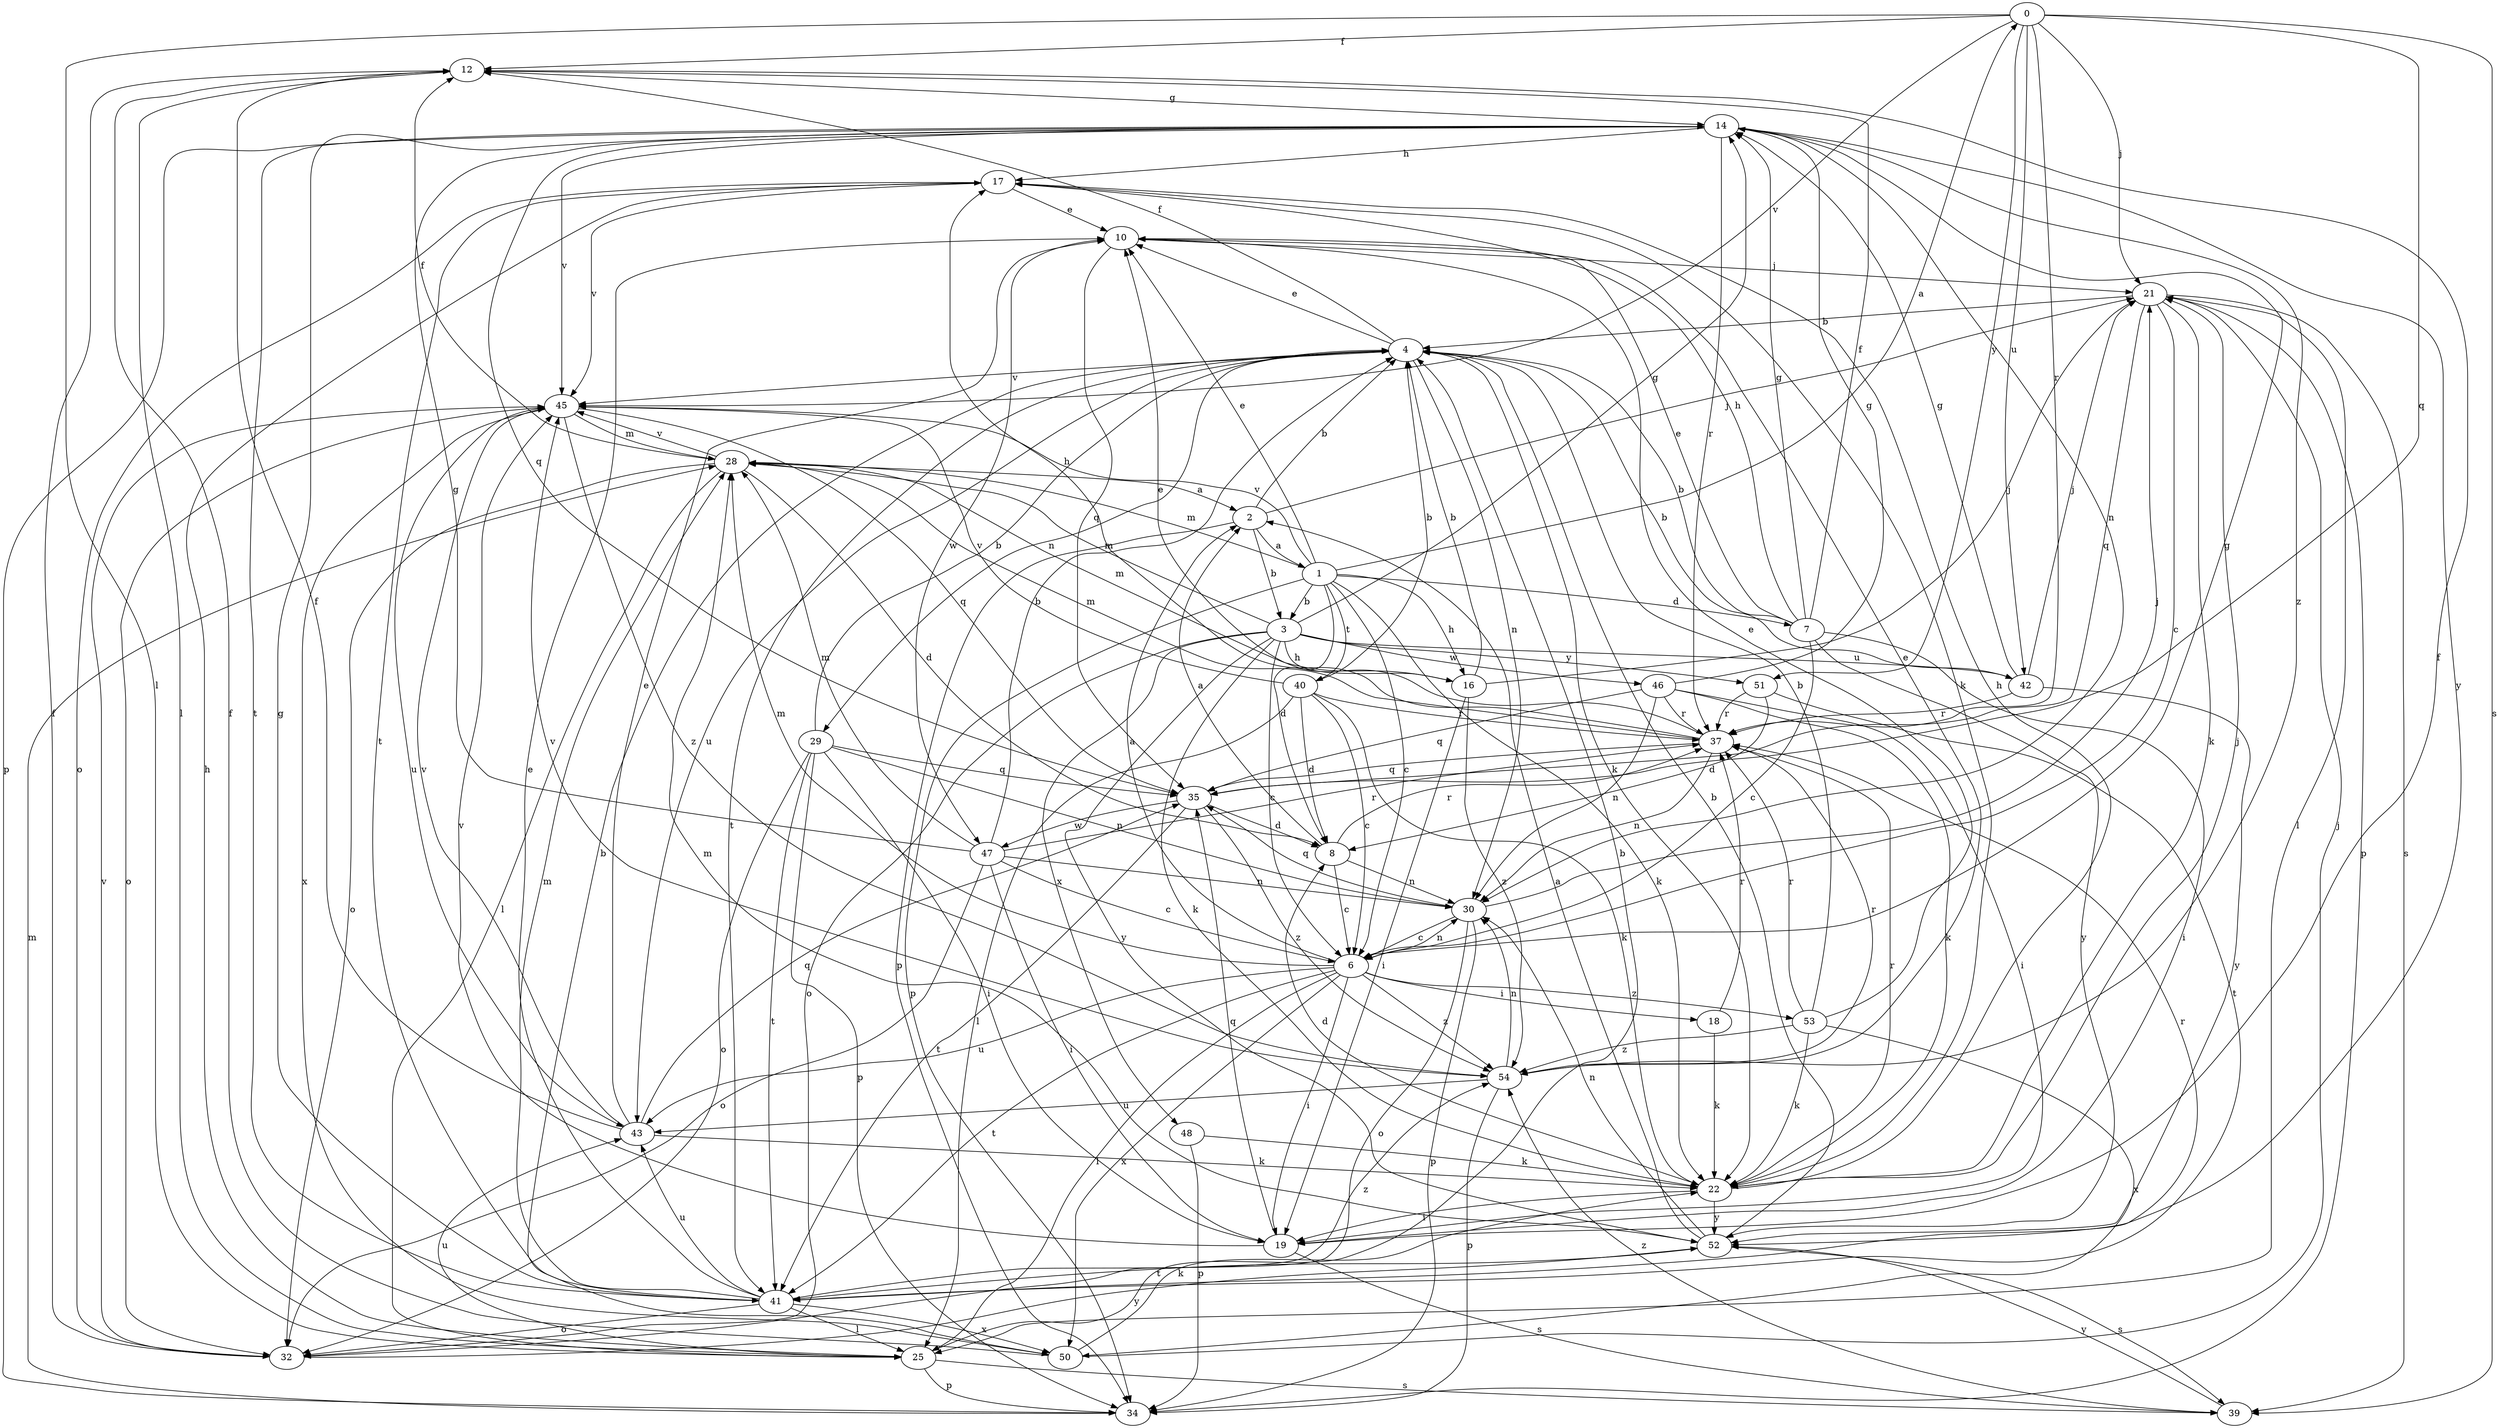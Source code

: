 strict digraph  {
0;
1;
2;
3;
4;
6;
7;
8;
10;
12;
14;
16;
17;
18;
19;
21;
22;
25;
28;
29;
30;
32;
34;
35;
37;
39;
40;
41;
42;
43;
45;
46;
47;
48;
50;
51;
52;
53;
54;
0 -> 12  [label=f];
0 -> 21  [label=j];
0 -> 25  [label=l];
0 -> 35  [label=q];
0 -> 37  [label=r];
0 -> 39  [label=s];
0 -> 42  [label=u];
0 -> 45  [label=v];
0 -> 51  [label=y];
1 -> 0  [label=a];
1 -> 3  [label=b];
1 -> 6  [label=c];
1 -> 7  [label=d];
1 -> 8  [label=d];
1 -> 10  [label=e];
1 -> 16  [label=h];
1 -> 22  [label=k];
1 -> 28  [label=m];
1 -> 34  [label=p];
1 -> 40  [label=t];
1 -> 45  [label=v];
2 -> 1  [label=a];
2 -> 3  [label=b];
2 -> 4  [label=b];
2 -> 21  [label=j];
2 -> 34  [label=p];
3 -> 6  [label=c];
3 -> 14  [label=g];
3 -> 16  [label=h];
3 -> 22  [label=k];
3 -> 28  [label=m];
3 -> 32  [label=o];
3 -> 42  [label=u];
3 -> 46  [label=w];
3 -> 48  [label=x];
3 -> 51  [label=y];
3 -> 52  [label=y];
4 -> 10  [label=e];
4 -> 12  [label=f];
4 -> 22  [label=k];
4 -> 29  [label=n];
4 -> 30  [label=n];
4 -> 41  [label=t];
4 -> 43  [label=u];
4 -> 45  [label=v];
6 -> 2  [label=a];
6 -> 14  [label=g];
6 -> 18  [label=i];
6 -> 19  [label=i];
6 -> 25  [label=l];
6 -> 28  [label=m];
6 -> 30  [label=n];
6 -> 41  [label=t];
6 -> 43  [label=u];
6 -> 50  [label=x];
6 -> 53  [label=z];
6 -> 54  [label=z];
7 -> 4  [label=b];
7 -> 6  [label=c];
7 -> 10  [label=e];
7 -> 12  [label=f];
7 -> 14  [label=g];
7 -> 17  [label=h];
7 -> 19  [label=i];
7 -> 52  [label=y];
8 -> 2  [label=a];
8 -> 6  [label=c];
8 -> 30  [label=n];
8 -> 37  [label=r];
10 -> 21  [label=j];
10 -> 35  [label=q];
10 -> 47  [label=w];
12 -> 14  [label=g];
12 -> 25  [label=l];
14 -> 17  [label=h];
14 -> 30  [label=n];
14 -> 34  [label=p];
14 -> 35  [label=q];
14 -> 37  [label=r];
14 -> 41  [label=t];
14 -> 45  [label=v];
14 -> 52  [label=y];
14 -> 54  [label=z];
16 -> 4  [label=b];
16 -> 19  [label=i];
16 -> 21  [label=j];
16 -> 28  [label=m];
16 -> 54  [label=z];
17 -> 10  [label=e];
17 -> 22  [label=k];
17 -> 32  [label=o];
17 -> 41  [label=t];
17 -> 45  [label=v];
18 -> 22  [label=k];
18 -> 37  [label=r];
19 -> 12  [label=f];
19 -> 35  [label=q];
19 -> 39  [label=s];
19 -> 45  [label=v];
21 -> 4  [label=b];
21 -> 6  [label=c];
21 -> 22  [label=k];
21 -> 25  [label=l];
21 -> 34  [label=p];
21 -> 35  [label=q];
21 -> 39  [label=s];
22 -> 8  [label=d];
22 -> 17  [label=h];
22 -> 19  [label=i];
22 -> 21  [label=j];
22 -> 37  [label=r];
22 -> 52  [label=y];
25 -> 4  [label=b];
25 -> 17  [label=h];
25 -> 34  [label=p];
25 -> 39  [label=s];
25 -> 43  [label=u];
28 -> 2  [label=a];
28 -> 8  [label=d];
28 -> 12  [label=f];
28 -> 25  [label=l];
28 -> 32  [label=o];
28 -> 45  [label=v];
29 -> 4  [label=b];
29 -> 19  [label=i];
29 -> 30  [label=n];
29 -> 32  [label=o];
29 -> 34  [label=p];
29 -> 35  [label=q];
29 -> 41  [label=t];
30 -> 6  [label=c];
30 -> 21  [label=j];
30 -> 32  [label=o];
30 -> 34  [label=p];
30 -> 35  [label=q];
32 -> 12  [label=f];
32 -> 45  [label=v];
32 -> 52  [label=y];
34 -> 28  [label=m];
35 -> 8  [label=d];
35 -> 41  [label=t];
35 -> 47  [label=w];
35 -> 54  [label=z];
37 -> 10  [label=e];
37 -> 17  [label=h];
37 -> 28  [label=m];
37 -> 30  [label=n];
37 -> 35  [label=q];
39 -> 52  [label=y];
39 -> 54  [label=z];
40 -> 4  [label=b];
40 -> 6  [label=c];
40 -> 8  [label=d];
40 -> 22  [label=k];
40 -> 25  [label=l];
40 -> 37  [label=r];
40 -> 45  [label=v];
41 -> 10  [label=e];
41 -> 14  [label=g];
41 -> 25  [label=l];
41 -> 28  [label=m];
41 -> 32  [label=o];
41 -> 37  [label=r];
41 -> 43  [label=u];
41 -> 50  [label=x];
41 -> 54  [label=z];
42 -> 4  [label=b];
42 -> 14  [label=g];
42 -> 21  [label=j];
42 -> 37  [label=r];
42 -> 52  [label=y];
43 -> 10  [label=e];
43 -> 12  [label=f];
43 -> 22  [label=k];
43 -> 35  [label=q];
43 -> 45  [label=v];
45 -> 28  [label=m];
45 -> 32  [label=o];
45 -> 35  [label=q];
45 -> 43  [label=u];
45 -> 50  [label=x];
45 -> 54  [label=z];
46 -> 14  [label=g];
46 -> 19  [label=i];
46 -> 22  [label=k];
46 -> 30  [label=n];
46 -> 35  [label=q];
46 -> 37  [label=r];
47 -> 4  [label=b];
47 -> 6  [label=c];
47 -> 14  [label=g];
47 -> 19  [label=i];
47 -> 28  [label=m];
47 -> 30  [label=n];
47 -> 32  [label=o];
47 -> 37  [label=r];
48 -> 22  [label=k];
48 -> 34  [label=p];
50 -> 4  [label=b];
50 -> 12  [label=f];
50 -> 21  [label=j];
50 -> 22  [label=k];
51 -> 8  [label=d];
51 -> 37  [label=r];
51 -> 41  [label=t];
52 -> 2  [label=a];
52 -> 4  [label=b];
52 -> 28  [label=m];
52 -> 30  [label=n];
52 -> 39  [label=s];
52 -> 41  [label=t];
53 -> 4  [label=b];
53 -> 10  [label=e];
53 -> 22  [label=k];
53 -> 37  [label=r];
53 -> 50  [label=x];
53 -> 54  [label=z];
54 -> 10  [label=e];
54 -> 30  [label=n];
54 -> 34  [label=p];
54 -> 37  [label=r];
54 -> 43  [label=u];
54 -> 45  [label=v];
}
